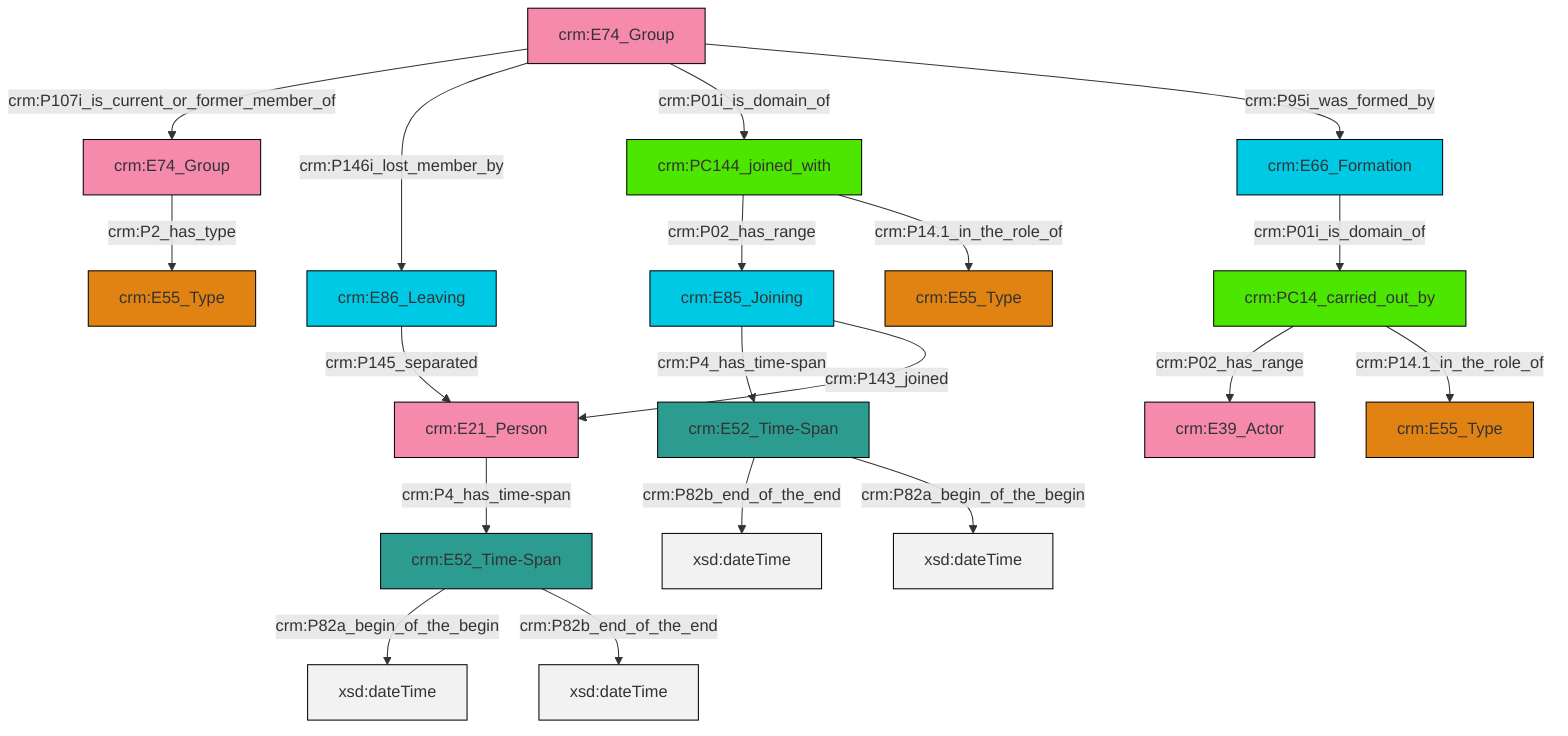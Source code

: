 graph TD
classDef Literal fill:#f2f2f2,stroke:#000000;
classDef CRM_Entity fill:#FFFFFF,stroke:#000000;
classDef Temporal_Entity fill:#00C9E6, stroke:#000000;
classDef Type fill:#E18312, stroke:#000000;
classDef Time-Span fill:#2C9C91, stroke:#000000;
classDef Appellation fill:#FFEB7F, stroke:#000000;
classDef Place fill:#008836, stroke:#000000;
classDef Persistent_Item fill:#B266B2, stroke:#000000;
classDef Conceptual_Object fill:#FFD700, stroke:#000000;
classDef Physical_Thing fill:#D2B48C, stroke:#000000;
classDef Actor fill:#f58aad, stroke:#000000;
classDef PC_Classes fill:#4ce600, stroke:#000000;
classDef Multi fill:#cccccc,stroke:#000000;

2["crm:E52_Time-Span"]:::Time-Span -->|crm:P82a_begin_of_the_begin| 3[xsd:dateTime]:::Literal
4["crm:E86_Leaving"]:::Temporal_Entity -->|crm:P145_separated| 5["crm:E21_Person"]:::Actor
5["crm:E21_Person"]:::Actor -->|crm:P4_has_time-span| 2["crm:E52_Time-Span"]:::Time-Span
0["crm:PC14_carried_out_by"]:::PC_Classes -->|crm:P02_has_range| 6["crm:E39_Actor"]:::Actor
7["crm:PC144_joined_with"]:::PC_Classes -->|crm:P02_has_range| 8["crm:E85_Joining"]:::Temporal_Entity
0["crm:PC14_carried_out_by"]:::PC_Classes -->|crm:P14.1_in_the_role_of| 11["crm:E55_Type"]:::Type
8["crm:E85_Joining"]:::Temporal_Entity -->|crm:P4_has_time-span| 16["crm:E52_Time-Span"]:::Time-Span
17["crm:E66_Formation"]:::Temporal_Entity -->|crm:P01i_is_domain_of| 0["crm:PC14_carried_out_by"]:::PC_Classes
19["crm:E74_Group"]:::Actor -->|crm:P107i_is_current_or_former_member_of| 9["crm:E74_Group"]:::Actor
16["crm:E52_Time-Span"]:::Time-Span -->|crm:P82b_end_of_the_end| 20[xsd:dateTime]:::Literal
19["crm:E74_Group"]:::Actor -->|crm:P146i_lost_member_by| 4["crm:E86_Leaving"]:::Temporal_Entity
2["crm:E52_Time-Span"]:::Time-Span -->|crm:P82b_end_of_the_end| 23[xsd:dateTime]:::Literal
9["crm:E74_Group"]:::Actor -->|crm:P2_has_type| 25["crm:E55_Type"]:::Type
16["crm:E52_Time-Span"]:::Time-Span -->|crm:P82a_begin_of_the_begin| 26[xsd:dateTime]:::Literal
19["crm:E74_Group"]:::Actor -->|crm:P01i_is_domain_of| 7["crm:PC144_joined_with"]:::PC_Classes
8["crm:E85_Joining"]:::Temporal_Entity -->|crm:P143_joined| 5["crm:E21_Person"]:::Actor
19["crm:E74_Group"]:::Actor -->|crm:P95i_was_formed_by| 17["crm:E66_Formation"]:::Temporal_Entity
7["crm:PC144_joined_with"]:::PC_Classes -->|crm:P14.1_in_the_role_of| 14["crm:E55_Type"]:::Type